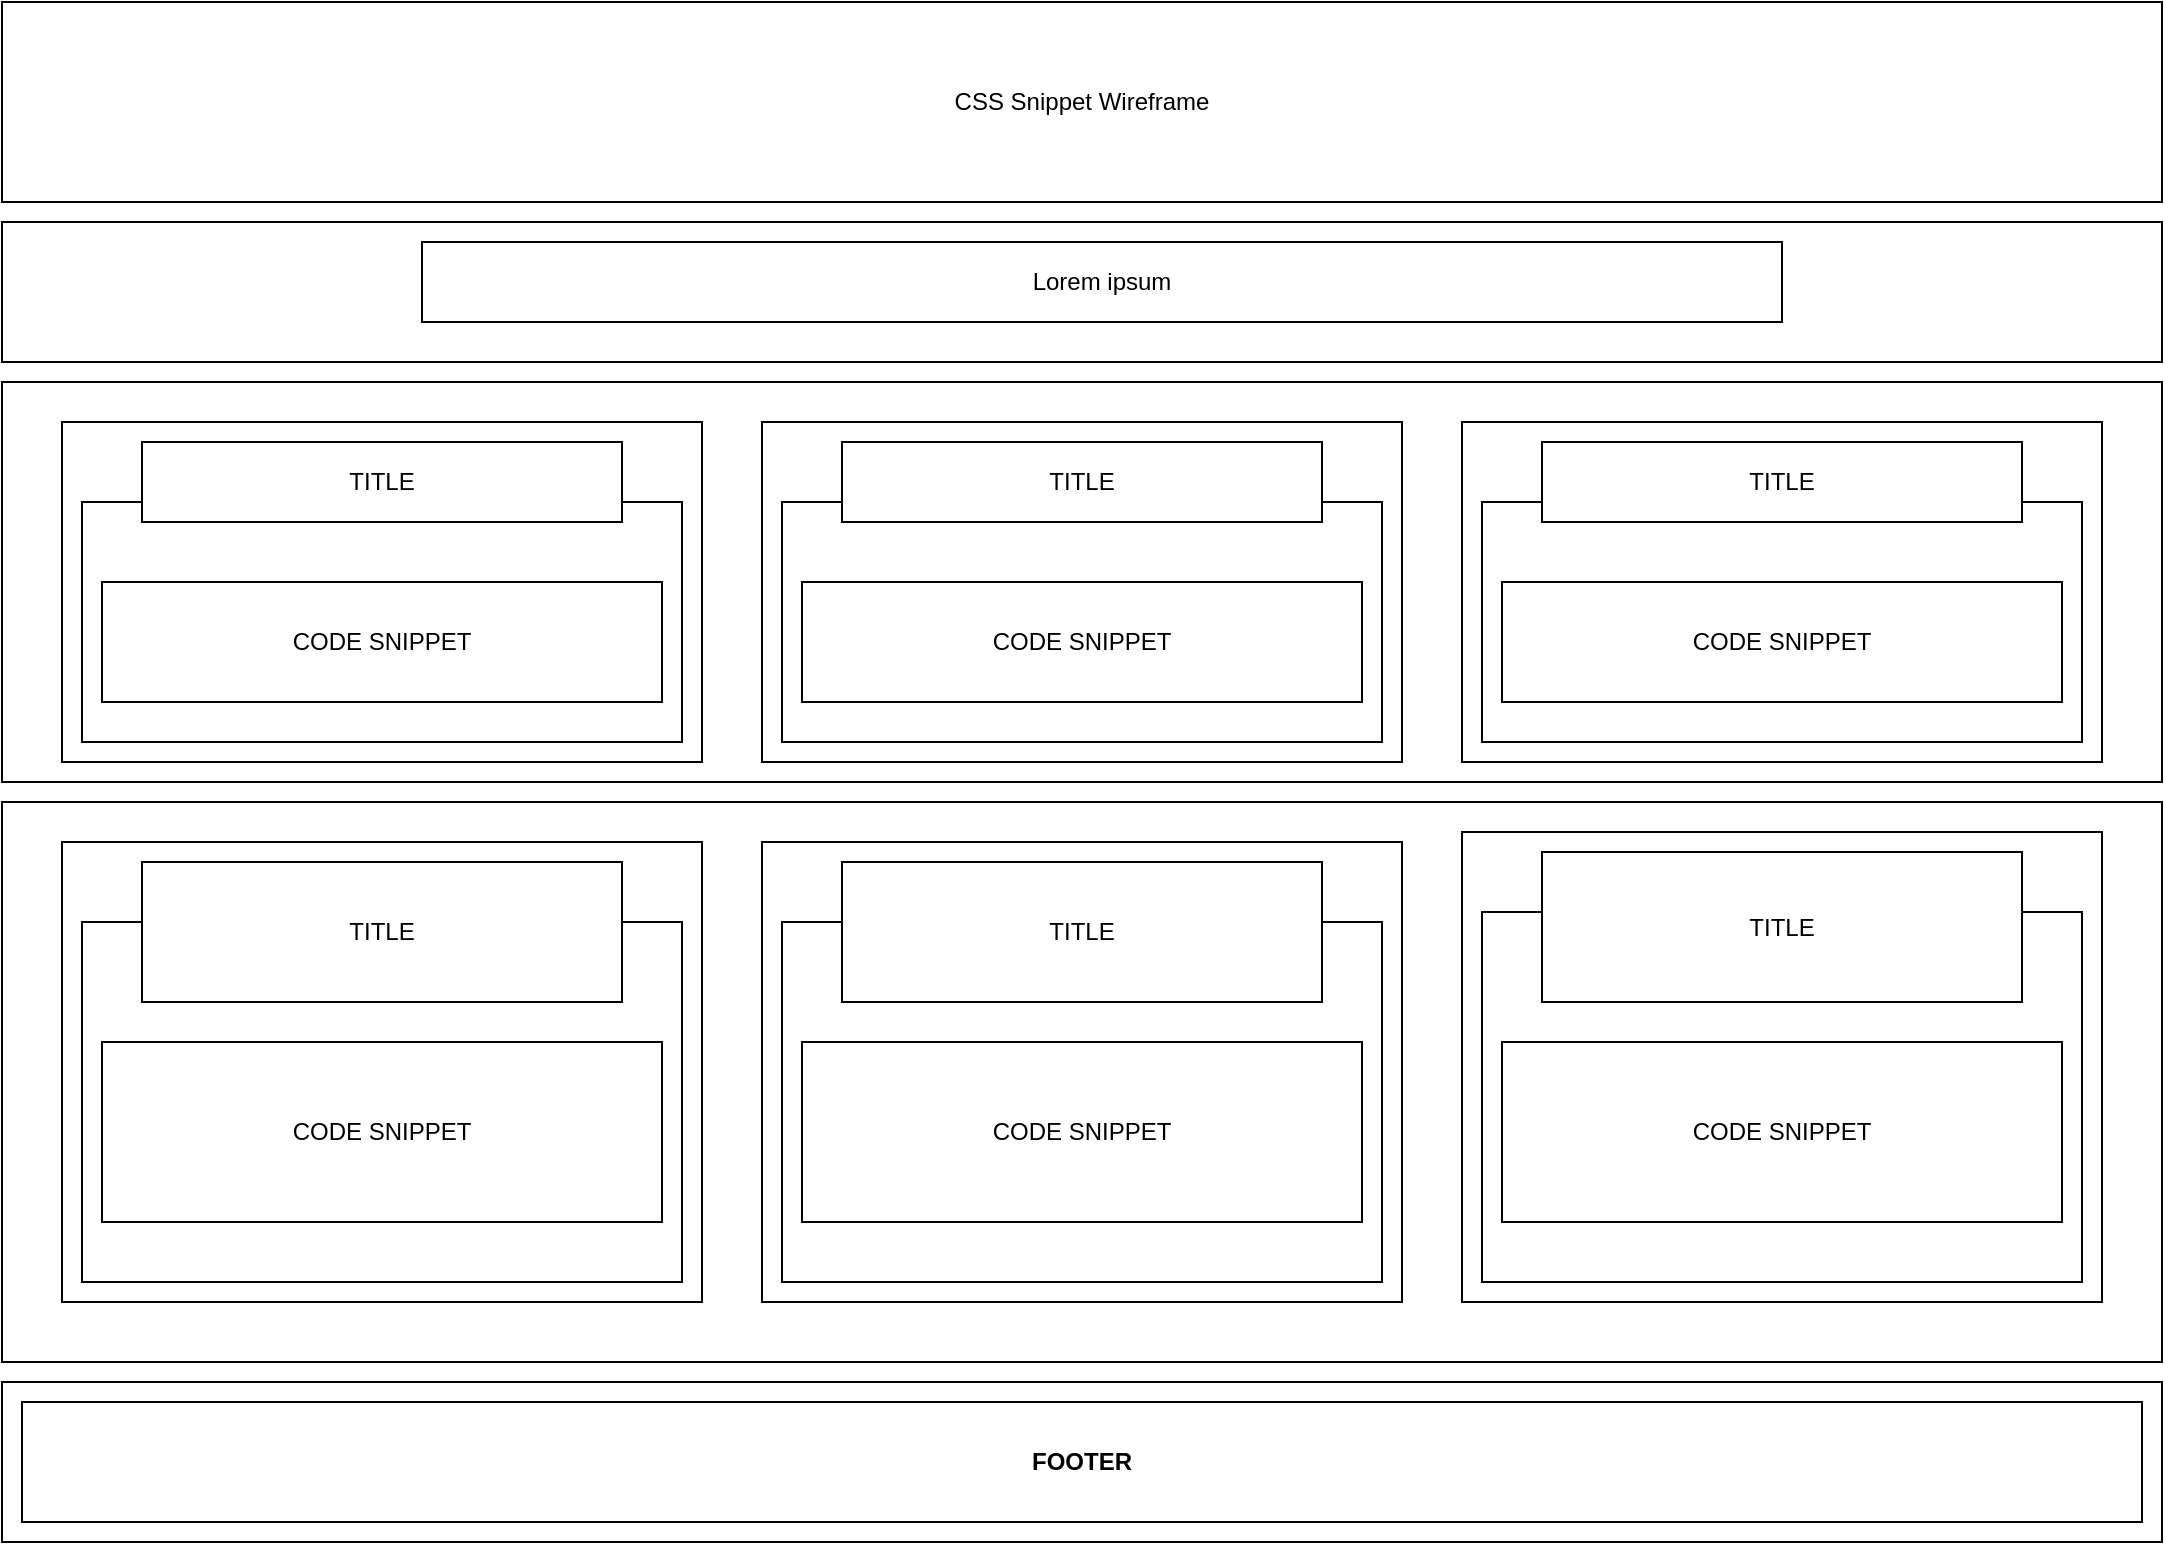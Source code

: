 <mxfile>
    <diagram id="2oJ3VPSN8d8jROcEB8xx" name="Page-1">
        <mxGraphModel dx="1118" dy="790" grid="1" gridSize="10" guides="1" tooltips="1" connect="1" arrows="1" fold="1" page="1" pageScale="1" pageWidth="1100" pageHeight="850" math="0" shadow="0">
            <root>
                <mxCell id="0"/>
                <mxCell id="1" parent="0"/>
                <mxCell id="38" value="CSS Snippet Wireframe" style="rounded=0;whiteSpace=wrap;html=1;sketch=0;" parent="1" vertex="1">
                    <mxGeometry x="10" y="10" width="1080" height="100" as="geometry"/>
                </mxCell>
                <mxCell id="39" value="" style="rounded=0;whiteSpace=wrap;html=1;sketch=0;" parent="1" vertex="1">
                    <mxGeometry x="10" y="120" width="1080" height="70" as="geometry"/>
                </mxCell>
                <mxCell id="40" value="Lorem ipsum" style="rounded=0;whiteSpace=wrap;html=1;sketch=0;" parent="1" vertex="1">
                    <mxGeometry x="220" y="130" width="680" height="40" as="geometry"/>
                </mxCell>
                <mxCell id="41" value="" style="rounded=0;whiteSpace=wrap;html=1;sketch=0;" parent="1" vertex="1">
                    <mxGeometry x="10" y="200" width="1080" height="200" as="geometry"/>
                </mxCell>
                <mxCell id="42" value="" style="rounded=0;whiteSpace=wrap;html=1;sketch=0;" parent="1" vertex="1">
                    <mxGeometry x="40" y="220" width="320" height="170" as="geometry"/>
                </mxCell>
                <mxCell id="43" value="" style="rounded=0;whiteSpace=wrap;html=1;sketch=0;" parent="1" vertex="1">
                    <mxGeometry x="390" y="220" width="320" height="170" as="geometry"/>
                </mxCell>
                <mxCell id="44" value="" style="rounded=0;whiteSpace=wrap;html=1;sketch=0;" parent="1" vertex="1">
                    <mxGeometry x="740" y="220" width="320" height="170" as="geometry"/>
                </mxCell>
                <mxCell id="49" value="" style="rounded=0;whiteSpace=wrap;html=1;sketch=0;" parent="1" vertex="1">
                    <mxGeometry x="400" y="260" width="300" height="120" as="geometry"/>
                </mxCell>
                <mxCell id="50" value="" style="rounded=0;whiteSpace=wrap;html=1;sketch=0;" parent="1" vertex="1">
                    <mxGeometry x="750" y="260" width="300" height="120" as="geometry"/>
                </mxCell>
                <mxCell id="48" value="" style="rounded=0;whiteSpace=wrap;html=1;sketch=0;" parent="1" vertex="1">
                    <mxGeometry x="50" y="260" width="300" height="120" as="geometry"/>
                </mxCell>
                <mxCell id="45" value="TITLE" style="rounded=0;whiteSpace=wrap;html=1;sketch=0;" parent="1" vertex="1">
                    <mxGeometry x="80" y="230" width="240" height="40" as="geometry"/>
                </mxCell>
                <mxCell id="46" value="&lt;span&gt;TITLE&lt;/span&gt;" style="rounded=0;whiteSpace=wrap;html=1;sketch=0;" parent="1" vertex="1">
                    <mxGeometry x="430" y="230" width="240" height="40" as="geometry"/>
                </mxCell>
                <mxCell id="47" value="&lt;span&gt;TITLE&lt;/span&gt;" style="rounded=0;whiteSpace=wrap;html=1;sketch=0;" parent="1" vertex="1">
                    <mxGeometry x="780" y="230" width="240" height="40" as="geometry"/>
                </mxCell>
                <mxCell id="51" value="" style="rounded=0;whiteSpace=wrap;html=1;" parent="1" vertex="1">
                    <mxGeometry x="10" y="410" width="1080" height="280" as="geometry"/>
                </mxCell>
                <mxCell id="52" value="" style="rounded=0;whiteSpace=wrap;html=1;sketch=0;" parent="1" vertex="1">
                    <mxGeometry x="40" y="430" width="320" height="230" as="geometry"/>
                </mxCell>
                <mxCell id="53" value="" style="rounded=0;whiteSpace=wrap;html=1;sketch=0;" parent="1" vertex="1">
                    <mxGeometry x="50" y="470" width="300" height="180" as="geometry"/>
                </mxCell>
                <mxCell id="54" value="&lt;span&gt;TITLE&lt;/span&gt;" style="rounded=0;whiteSpace=wrap;html=1;sketch=0;" parent="1" vertex="1">
                    <mxGeometry x="80" y="440" width="240" height="70" as="geometry"/>
                </mxCell>
                <mxCell id="55" value="" style="rounded=0;whiteSpace=wrap;html=1;sketch=0;" parent="1" vertex="1">
                    <mxGeometry x="390" y="430" width="320" height="230" as="geometry"/>
                </mxCell>
                <mxCell id="56" value="" style="rounded=0;whiteSpace=wrap;html=1;sketch=0;" parent="1" vertex="1">
                    <mxGeometry x="400" y="470" width="300" height="180" as="geometry"/>
                </mxCell>
                <mxCell id="57" value="&lt;span&gt;TITLE&lt;/span&gt;" style="rounded=0;whiteSpace=wrap;html=1;sketch=0;" parent="1" vertex="1">
                    <mxGeometry x="430" y="440" width="240" height="70" as="geometry"/>
                </mxCell>
                <mxCell id="58" value="" style="rounded=0;whiteSpace=wrap;html=1;sketch=0;" parent="1" vertex="1">
                    <mxGeometry x="740" y="425" width="320" height="235" as="geometry"/>
                </mxCell>
                <mxCell id="59" value="" style="rounded=0;whiteSpace=wrap;html=1;sketch=0;" parent="1" vertex="1">
                    <mxGeometry x="750" y="465" width="300" height="185" as="geometry"/>
                </mxCell>
                <mxCell id="60" value="&lt;span&gt;TITLE&lt;/span&gt;" style="rounded=0;whiteSpace=wrap;html=1;sketch=0;" parent="1" vertex="1">
                    <mxGeometry x="780" y="435" width="240" height="75" as="geometry"/>
                </mxCell>
                <mxCell id="61" value="" style="rounded=0;whiteSpace=wrap;html=1;" vertex="1" parent="1">
                    <mxGeometry x="10" y="700" width="1080" height="80" as="geometry"/>
                </mxCell>
                <mxCell id="62" value="FOOTER" style="rounded=0;whiteSpace=wrap;html=1;fontStyle=1" vertex="1" parent="1">
                    <mxGeometry x="20" y="710" width="1060" height="60" as="geometry"/>
                </mxCell>
                <mxCell id="63" value="CODE SNIPPET" style="rounded=0;whiteSpace=wrap;html=1;" vertex="1" parent="1">
                    <mxGeometry x="60" y="300" width="280" height="60" as="geometry"/>
                </mxCell>
                <mxCell id="64" value="&lt;span&gt;CODE SNIPPET&lt;/span&gt;" style="rounded=0;whiteSpace=wrap;html=1;" vertex="1" parent="1">
                    <mxGeometry x="410" y="300" width="280" height="60" as="geometry"/>
                </mxCell>
                <mxCell id="65" value="&lt;span&gt;CODE SNIPPET&lt;/span&gt;" style="rounded=0;whiteSpace=wrap;html=1;" vertex="1" parent="1">
                    <mxGeometry x="760" y="300" width="280" height="60" as="geometry"/>
                </mxCell>
                <mxCell id="66" value="CODE SNIPPET" style="rounded=0;whiteSpace=wrap;html=1;" vertex="1" parent="1">
                    <mxGeometry x="60" y="530" width="280" height="90" as="geometry"/>
                </mxCell>
                <mxCell id="67" value="CODE SNIPPET" style="rounded=0;whiteSpace=wrap;html=1;" vertex="1" parent="1">
                    <mxGeometry x="410" y="530" width="280" height="90" as="geometry"/>
                </mxCell>
                <mxCell id="68" value="CODE SNIPPET" style="rounded=0;whiteSpace=wrap;html=1;" vertex="1" parent="1">
                    <mxGeometry x="760" y="530" width="280" height="90" as="geometry"/>
                </mxCell>
            </root>
        </mxGraphModel>
    </diagram>
</mxfile>